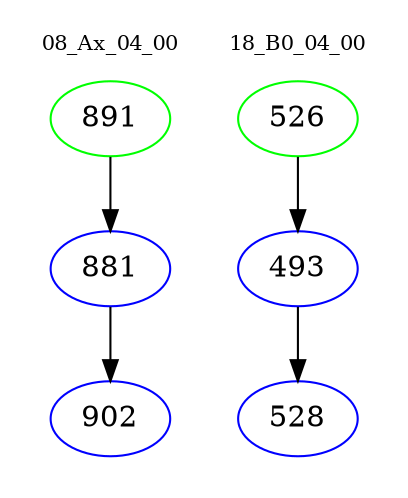 digraph{
subgraph cluster_0 {
color = white
label = "08_Ax_04_00";
fontsize=10;
T0_891 [label="891", color="green"]
T0_891 -> T0_881 [color="black"]
T0_881 [label="881", color="blue"]
T0_881 -> T0_902 [color="black"]
T0_902 [label="902", color="blue"]
}
subgraph cluster_1 {
color = white
label = "18_B0_04_00";
fontsize=10;
T1_526 [label="526", color="green"]
T1_526 -> T1_493 [color="black"]
T1_493 [label="493", color="blue"]
T1_493 -> T1_528 [color="black"]
T1_528 [label="528", color="blue"]
}
}
